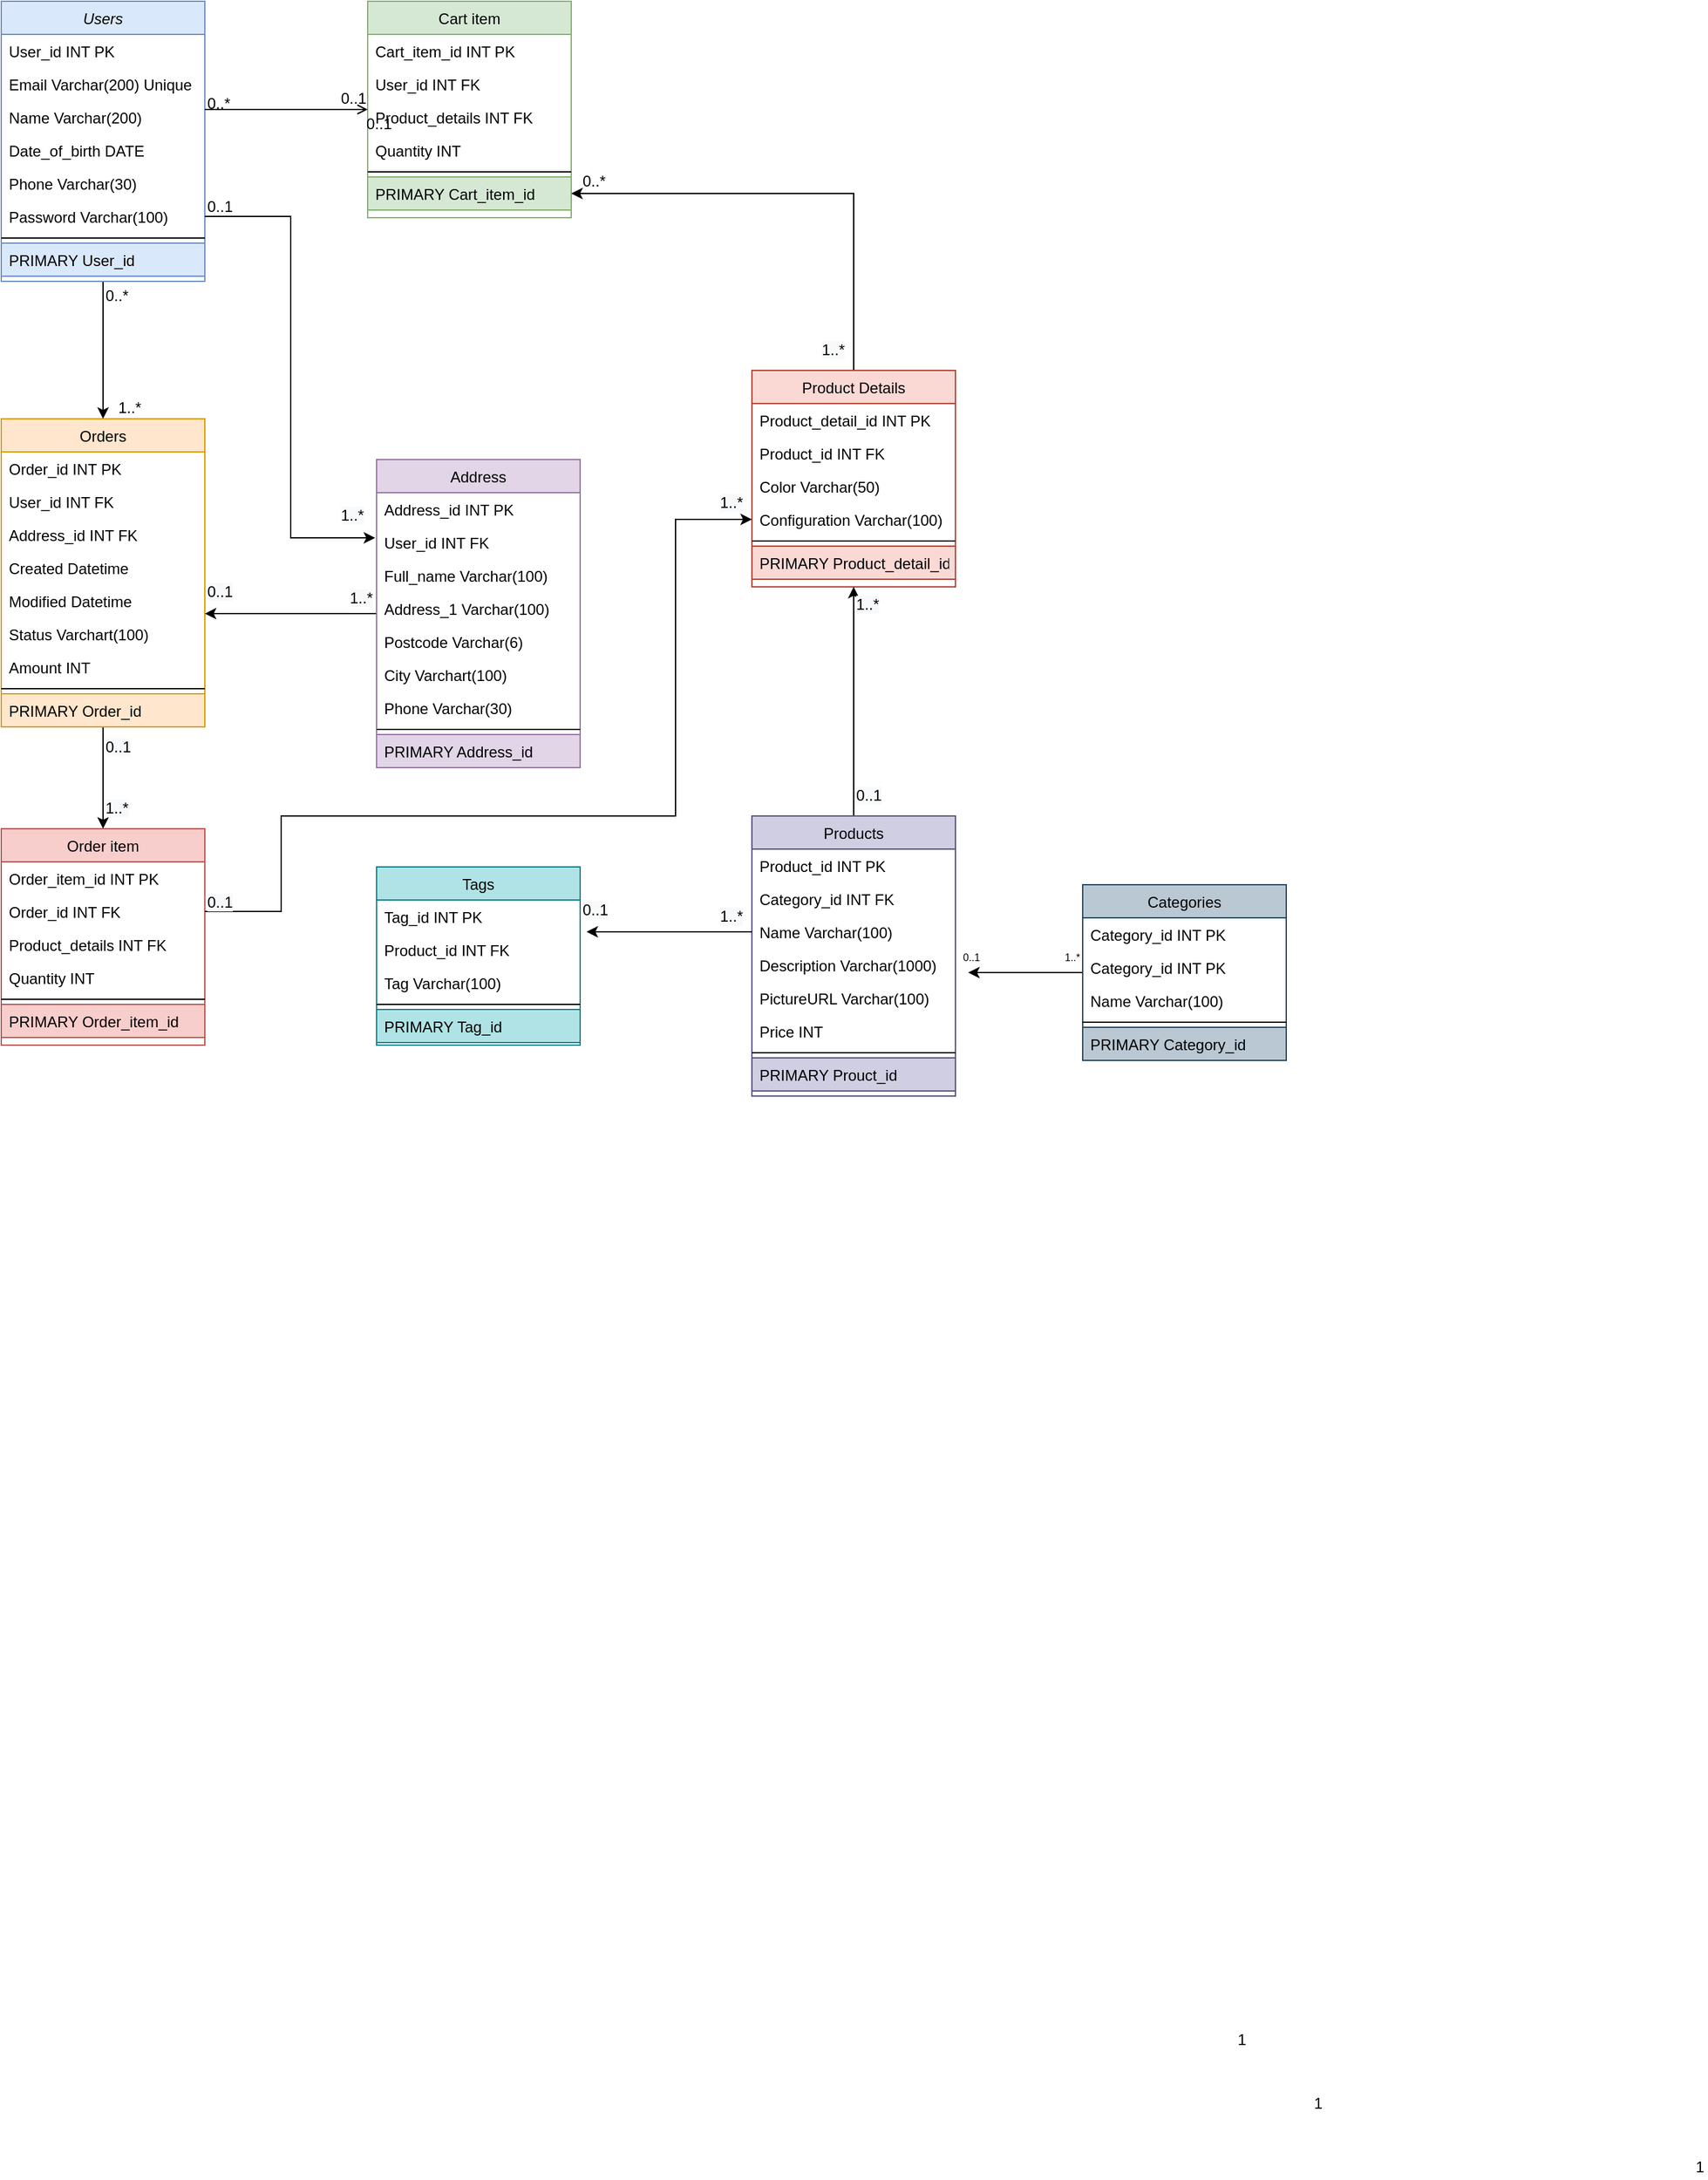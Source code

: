 <mxfile version="13.7.3" type="device"><diagram id="C5RBs43oDa-KdzZeNtuy" name="Page-1"><mxGraphModel dx="2365" dy="1615" grid="1" gridSize="10" guides="1" tooltips="1" connect="1" arrows="1" fold="1" page="1" pageScale="1" pageWidth="827" pageHeight="1169" math="0" shadow="0"><root><mxCell id="WIyWlLk6GJQsqaUBKTNV-0"/><mxCell id="WIyWlLk6GJQsqaUBKTNV-1" parent="WIyWlLk6GJQsqaUBKTNV-0"/><mxCell id="R-nl8DIJpaGzpcok4kPO-84" style="edgeStyle=orthogonalEdgeStyle;rounded=0;orthogonalLoop=1;jettySize=auto;html=1;exitX=0.5;exitY=1;exitDx=0;exitDy=0;entryX=0.5;entryY=0;entryDx=0;entryDy=0;" edge="1" parent="WIyWlLk6GJQsqaUBKTNV-1" source="zkfFHV4jXpPFQw0GAbJ--0" target="R-nl8DIJpaGzpcok4kPO-11"><mxGeometry relative="1" as="geometry"/></mxCell><mxCell id="zkfFHV4jXpPFQw0GAbJ--0" value="Users" style="swimlane;fontStyle=2;align=center;verticalAlign=top;childLayout=stackLayout;horizontal=1;startSize=26;horizontalStack=0;resizeParent=1;resizeLast=0;collapsible=1;marginBottom=0;rounded=0;shadow=0;strokeWidth=1;fillColor=#dae8fc;strokeColor=#6c8ebf;" parent="WIyWlLk6GJQsqaUBKTNV-1" vertex="1"><mxGeometry x="220" y="120" width="160" height="220" as="geometry"><mxRectangle x="230" y="140" width="160" height="26" as="alternateBounds"/></mxGeometry></mxCell><mxCell id="zkfFHV4jXpPFQw0GAbJ--1" value="User_id INT PK" style="text;align=left;verticalAlign=top;spacingLeft=4;spacingRight=4;overflow=hidden;rotatable=0;points=[[0,0.5],[1,0.5]];portConstraint=eastwest;" parent="zkfFHV4jXpPFQw0GAbJ--0" vertex="1"><mxGeometry y="26" width="160" height="26" as="geometry"/></mxCell><mxCell id="zkfFHV4jXpPFQw0GAbJ--2" value="Email Varchar(200) Unique" style="text;align=left;verticalAlign=top;spacingLeft=4;spacingRight=4;overflow=hidden;rotatable=0;points=[[0,0.5],[1,0.5]];portConstraint=eastwest;rounded=0;shadow=0;html=0;" parent="zkfFHV4jXpPFQw0GAbJ--0" vertex="1"><mxGeometry y="52" width="160" height="26" as="geometry"/></mxCell><mxCell id="zkfFHV4jXpPFQw0GAbJ--3" value="Name Varchar(200)" style="text;align=left;verticalAlign=top;spacingLeft=4;spacingRight=4;overflow=hidden;rotatable=0;points=[[0,0.5],[1,0.5]];portConstraint=eastwest;rounded=0;shadow=0;html=0;" parent="zkfFHV4jXpPFQw0GAbJ--0" vertex="1"><mxGeometry y="78" width="160" height="26" as="geometry"/></mxCell><mxCell id="R-nl8DIJpaGzpcok4kPO-2" value="Date_of_birth DATE&#10;" style="text;align=left;verticalAlign=top;spacingLeft=4;spacingRight=4;overflow=hidden;rotatable=0;points=[[0,0.5],[1,0.5]];portConstraint=eastwest;rounded=0;shadow=0;html=0;" vertex="1" parent="zkfFHV4jXpPFQw0GAbJ--0"><mxGeometry y="104" width="160" height="26" as="geometry"/></mxCell><mxCell id="R-nl8DIJpaGzpcok4kPO-3" value="Phone Varchar(30)" style="text;align=left;verticalAlign=top;spacingLeft=4;spacingRight=4;overflow=hidden;rotatable=0;points=[[0,0.5],[1,0.5]];portConstraint=eastwest;rounded=0;shadow=0;html=0;" vertex="1" parent="zkfFHV4jXpPFQw0GAbJ--0"><mxGeometry y="130" width="160" height="26" as="geometry"/></mxCell><mxCell id="R-nl8DIJpaGzpcok4kPO-4" value="Password Varchar(100)" style="text;align=left;verticalAlign=top;spacingLeft=4;spacingRight=4;overflow=hidden;rotatable=0;points=[[0,0.5],[1,0.5]];portConstraint=eastwest;rounded=0;shadow=0;html=0;" vertex="1" parent="zkfFHV4jXpPFQw0GAbJ--0"><mxGeometry y="156" width="160" height="26" as="geometry"/></mxCell><mxCell id="R-nl8DIJpaGzpcok4kPO-6" value="&lt;span style=&quot;color: rgba(0 , 0 , 0 , 0) ; font-family: monospace ; font-size: 0px ; background-color: rgb(248 , 249 , 250)&quot;&gt;%3CmxGraphModel%3E%3Croot%3E%3CmxCell%20id%3D%220%22%2F%3E%3CmxCell%20id%3D%221%22%20parent%3D%220%22%2F%3E%3CmxCell%20id%3D%222%22%20value%3D%22Password%20Varchar(100)%22%20style%3D%22text%3Balign%3Dleft%3BverticalAlign%3Dtop%3BspacingLeft%3D4%3BspacingRight%3D4%3Boverflow%3Dhidden%3Brotatable%3D0%3Bpoints%3D%5B%5B0%2C0.5%5D%2C%5B1%2C0.5%5D%5D%3BportConstraint%3Deastwest%3Brounded%3D0%3Bshadow%3D0%3Bhtml%3D0%3B%22%20vertex%3D%221%22%20parent%3D%221%22%3E%3CmxGeometry%20x%3D%22220%22%20y%3D%22276%22%20width%3D%22160%22%20height%3D%2226%22%20as%3D%22geometry%22%2F%3E%3C%2FmxCell%3E%3C%2Froot%3E%3C%2FmxGraphModel%3E&lt;/span&gt;" style="line;html=1;strokeWidth=1;align=left;verticalAlign=middle;spacingTop=-1;spacingLeft=3;spacingRight=3;rotatable=0;labelPosition=right;points=[];portConstraint=eastwest;" vertex="1" parent="zkfFHV4jXpPFQw0GAbJ--0"><mxGeometry y="182" width="160" height="8" as="geometry"/></mxCell><mxCell id="R-nl8DIJpaGzpcok4kPO-7" value="PRIMARY User_id" style="text;align=left;verticalAlign=top;spacingLeft=4;spacingRight=4;overflow=hidden;rotatable=0;points=[[0,0.5],[1,0.5]];portConstraint=eastwest;rounded=0;shadow=0;html=0;fillColor=#dae8fc;strokeColor=#6c8ebf;" vertex="1" parent="zkfFHV4jXpPFQw0GAbJ--0"><mxGeometry y="190" width="160" height="26" as="geometry"/></mxCell><mxCell id="zkfFHV4jXpPFQw0GAbJ--17" value="Cart item" style="swimlane;fontStyle=0;align=center;verticalAlign=top;childLayout=stackLayout;horizontal=1;startSize=26;horizontalStack=0;resizeParent=1;resizeLast=0;collapsible=1;marginBottom=0;rounded=0;shadow=0;strokeWidth=1;fillColor=#d5e8d4;strokeColor=#82b366;" parent="WIyWlLk6GJQsqaUBKTNV-1" vertex="1"><mxGeometry x="508" y="120" width="160" height="170" as="geometry"><mxRectangle x="550" y="140" width="160" height="26" as="alternateBounds"/></mxGeometry></mxCell><mxCell id="zkfFHV4jXpPFQw0GAbJ--18" value="Cart_item_id INT PK" style="text;align=left;verticalAlign=top;spacingLeft=4;spacingRight=4;overflow=hidden;rotatable=0;points=[[0,0.5],[1,0.5]];portConstraint=eastwest;" parent="zkfFHV4jXpPFQw0GAbJ--17" vertex="1"><mxGeometry y="26" width="160" height="26" as="geometry"/></mxCell><mxCell id="zkfFHV4jXpPFQw0GAbJ--19" value="User_id INT FK" style="text;align=left;verticalAlign=top;spacingLeft=4;spacingRight=4;overflow=hidden;rotatable=0;points=[[0,0.5],[1,0.5]];portConstraint=eastwest;rounded=0;shadow=0;html=0;" parent="zkfFHV4jXpPFQw0GAbJ--17" vertex="1"><mxGeometry y="52" width="160" height="26" as="geometry"/></mxCell><mxCell id="zkfFHV4jXpPFQw0GAbJ--20" value="Product_details INT FK" style="text;align=left;verticalAlign=top;spacingLeft=4;spacingRight=4;overflow=hidden;rotatable=0;points=[[0,0.5],[1,0.5]];portConstraint=eastwest;rounded=0;shadow=0;html=0;" parent="zkfFHV4jXpPFQw0GAbJ--17" vertex="1"><mxGeometry y="78" width="160" height="26" as="geometry"/></mxCell><mxCell id="zkfFHV4jXpPFQw0GAbJ--21" value="Quantity INT" style="text;align=left;verticalAlign=top;spacingLeft=4;spacingRight=4;overflow=hidden;rotatable=0;points=[[0,0.5],[1,0.5]];portConstraint=eastwest;rounded=0;shadow=0;html=0;" parent="zkfFHV4jXpPFQw0GAbJ--17" vertex="1"><mxGeometry y="104" width="160" height="26" as="geometry"/></mxCell><mxCell id="zkfFHV4jXpPFQw0GAbJ--23" value="&lt;span style=&quot;color: rgba(0 , 0 , 0 , 0) ; font-family: monospace ; font-size: 0px ; background-color: rgb(248 , 249 , 250)&quot;&gt;%3CmxGraphModel%3E%3Croot%3E%3CmxCell%20id%3D%220%22%2F%3E%3CmxCell%20id%3D%221%22%20parent%3D%220%22%2F%3E%3CmxCell%20id%3D%222%22%20value%3D%22Password%20Varchar(100)%22%20style%3D%22text%3Balign%3Dleft%3BverticalAlign%3Dtop%3BspacingLeft%3D4%3BspacingRight%3D4%3Boverflow%3Dhidden%3Brotatable%3D0%3Bpoints%3D%5B%5B0%2C0.5%5D%2C%5B1%2C0.5%5D%5D%3BportConstraint%3Deastwest%3Brounded%3D0%3Bshadow%3D0%3Bhtml%3D0%3B%22%20vertex%3D%221%22%20parent%3D%221%22%3E%3CmxGeometry%20x%3D%22220%22%20y%3D%22276%22%20width%3D%22160%22%20height%3D%2226%22%20as%3D%22geometry%22%2F%3E%3C%2FmxCell%3E%3C%2Froot%3E%3C%2FmxGraphModel%3E&lt;/span&gt;" style="line;html=1;strokeWidth=1;align=left;verticalAlign=middle;spacingTop=-1;spacingLeft=3;spacingRight=3;rotatable=0;labelPosition=right;points=[];portConstraint=eastwest;" parent="zkfFHV4jXpPFQw0GAbJ--17" vertex="1"><mxGeometry y="130" width="160" height="8" as="geometry"/></mxCell><mxCell id="zkfFHV4jXpPFQw0GAbJ--24" value="PRIMARY Cart_item_id" style="text;align=left;verticalAlign=top;spacingLeft=4;spacingRight=4;overflow=hidden;rotatable=0;points=[[0,0.5],[1,0.5]];portConstraint=eastwest;fillColor=#d5e8d4;strokeColor=#82b366;" parent="zkfFHV4jXpPFQw0GAbJ--17" vertex="1"><mxGeometry y="138" width="160" height="26" as="geometry"/></mxCell><mxCell id="zkfFHV4jXpPFQw0GAbJ--26" value="" style="endArrow=open;shadow=0;strokeWidth=1;rounded=0;endFill=1;edgeStyle=elbowEdgeStyle;elbow=vertical;" parent="WIyWlLk6GJQsqaUBKTNV-1" source="zkfFHV4jXpPFQw0GAbJ--0" target="zkfFHV4jXpPFQw0GAbJ--17" edge="1"><mxGeometry x="0.5" y="41" relative="1" as="geometry"><mxPoint x="380" y="192" as="sourcePoint"/><mxPoint x="540" y="192" as="targetPoint"/><mxPoint x="-40" y="32" as="offset"/></mxGeometry></mxCell><mxCell id="zkfFHV4jXpPFQw0GAbJ--27" value="0..*" style="resizable=0;align=left;verticalAlign=bottom;labelBackgroundColor=none;fontSize=12;" parent="zkfFHV4jXpPFQw0GAbJ--26" connectable="0" vertex="1"><mxGeometry x="-1" relative="1" as="geometry"><mxPoint y="4" as="offset"/></mxGeometry></mxCell><mxCell id="R-nl8DIJpaGzpcok4kPO-18" value="" style="resizable=0;align=right;verticalAlign=bottom;labelBackgroundColor=none;fontSize=12;" connectable="0" vertex="1" parent="WIyWlLk6GJQsqaUBKTNV-1"><mxGeometry x="940" y="580" as="geometry"/></mxCell><mxCell id="R-nl8DIJpaGzpcok4kPO-23" value="" style="resizable=0;align=right;verticalAlign=bottom;labelBackgroundColor=none;fontSize=12;" connectable="0" vertex="1" parent="WIyWlLk6GJQsqaUBKTNV-1"><mxGeometry x="508" y="570" as="geometry"/></mxCell><mxCell id="R-nl8DIJpaGzpcok4kPO-44" value="" style="resizable=0;align=right;verticalAlign=bottom;labelBackgroundColor=none;fontSize=12;" connectable="0" vertex="1" parent="WIyWlLk6GJQsqaUBKTNV-1"><mxGeometry x="820" y="500" as="geometry"><mxPoint x="4" y="-2" as="offset"/></mxGeometry></mxCell><mxCell id="R-nl8DIJpaGzpcok4kPO-55" value="1" style="resizable=0;align=right;verticalAlign=bottom;labelBackgroundColor=none;fontSize=12;" connectable="0" vertex="1" parent="WIyWlLk6GJQsqaUBKTNV-1"><mxGeometry x="1200" y="1730" as="geometry"/></mxCell><mxCell id="R-nl8DIJpaGzpcok4kPO-86" style="edgeStyle=orthogonalEdgeStyle;rounded=0;orthogonalLoop=1;jettySize=auto;html=1;exitX=0.5;exitY=1;exitDx=0;exitDy=0;entryX=0.5;entryY=0;entryDx=0;entryDy=0;" edge="1" parent="WIyWlLk6GJQsqaUBKTNV-1" source="R-nl8DIJpaGzpcok4kPO-11" target="R-nl8DIJpaGzpcok4kPO-45"><mxGeometry relative="1" as="geometry"/></mxCell><mxCell id="R-nl8DIJpaGzpcok4kPO-11" value="Orders" style="swimlane;fontStyle=0;align=center;verticalAlign=top;childLayout=stackLayout;horizontal=1;startSize=26;horizontalStack=0;resizeParent=1;resizeLast=0;collapsible=1;marginBottom=0;rounded=0;shadow=0;strokeWidth=1;fillColor=#ffe6cc;strokeColor=#d79b00;" vertex="1" parent="WIyWlLk6GJQsqaUBKTNV-1"><mxGeometry x="220" y="448" width="160" height="242" as="geometry"><mxRectangle x="550" y="140" width="160" height="26" as="alternateBounds"/></mxGeometry></mxCell><mxCell id="R-nl8DIJpaGzpcok4kPO-12" value="Order_id INT PK" style="text;align=left;verticalAlign=top;spacingLeft=4;spacingRight=4;overflow=hidden;rotatable=0;points=[[0,0.5],[1,0.5]];portConstraint=eastwest;" vertex="1" parent="R-nl8DIJpaGzpcok4kPO-11"><mxGeometry y="26" width="160" height="26" as="geometry"/></mxCell><mxCell id="R-nl8DIJpaGzpcok4kPO-13" value="User_id INT FK" style="text;align=left;verticalAlign=top;spacingLeft=4;spacingRight=4;overflow=hidden;rotatable=0;points=[[0,0.5],[1,0.5]];portConstraint=eastwest;rounded=0;shadow=0;html=0;" vertex="1" parent="R-nl8DIJpaGzpcok4kPO-11"><mxGeometry y="52" width="160" height="26" as="geometry"/></mxCell><mxCell id="R-nl8DIJpaGzpcok4kPO-14" value="Address_id INT FK" style="text;align=left;verticalAlign=top;spacingLeft=4;spacingRight=4;overflow=hidden;rotatable=0;points=[[0,0.5],[1,0.5]];portConstraint=eastwest;rounded=0;shadow=0;html=0;" vertex="1" parent="R-nl8DIJpaGzpcok4kPO-11"><mxGeometry y="78" width="160" height="26" as="geometry"/></mxCell><mxCell id="R-nl8DIJpaGzpcok4kPO-19" value="Created Datetime" style="text;align=left;verticalAlign=top;spacingLeft=4;spacingRight=4;overflow=hidden;rotatable=0;points=[[0,0.5],[1,0.5]];portConstraint=eastwest;rounded=0;shadow=0;html=0;" vertex="1" parent="R-nl8DIJpaGzpcok4kPO-11"><mxGeometry y="104" width="160" height="26" as="geometry"/></mxCell><mxCell id="R-nl8DIJpaGzpcok4kPO-20" value="Modified Datetime" style="text;align=left;verticalAlign=top;spacingLeft=4;spacingRight=4;overflow=hidden;rotatable=0;points=[[0,0.5],[1,0.5]];portConstraint=eastwest;rounded=0;shadow=0;html=0;" vertex="1" parent="R-nl8DIJpaGzpcok4kPO-11"><mxGeometry y="130" width="160" height="26" as="geometry"/></mxCell><mxCell id="R-nl8DIJpaGzpcok4kPO-21" value="Status Varchart(100)" style="text;align=left;verticalAlign=top;spacingLeft=4;spacingRight=4;overflow=hidden;rotatable=0;points=[[0,0.5],[1,0.5]];portConstraint=eastwest;rounded=0;shadow=0;html=0;" vertex="1" parent="R-nl8DIJpaGzpcok4kPO-11"><mxGeometry y="156" width="160" height="26" as="geometry"/></mxCell><mxCell id="R-nl8DIJpaGzpcok4kPO-22" value="Amount INT" style="text;align=left;verticalAlign=top;spacingLeft=4;spacingRight=4;overflow=hidden;rotatable=0;points=[[0,0.5],[1,0.5]];portConstraint=eastwest;rounded=0;shadow=0;html=0;" vertex="1" parent="R-nl8DIJpaGzpcok4kPO-11"><mxGeometry y="182" width="160" height="26" as="geometry"/></mxCell><mxCell id="R-nl8DIJpaGzpcok4kPO-16" value="&lt;span style=&quot;color: rgba(0 , 0 , 0 , 0) ; font-family: monospace ; font-size: 0px ; background-color: rgb(248 , 249 , 250)&quot;&gt;%3CmxGraphModel%3E%3Croot%3E%3CmxCell%20id%3D%220%22%2F%3E%3CmxCell%20id%3D%221%22%20parent%3D%220%22%2F%3E%3CmxCell%20id%3D%222%22%20value%3D%22Password%20Varchar(100)%22%20style%3D%22text%3Balign%3Dleft%3BverticalAlign%3Dtop%3BspacingLeft%3D4%3BspacingRight%3D4%3Boverflow%3Dhidden%3Brotatable%3D0%3Bpoints%3D%5B%5B0%2C0.5%5D%2C%5B1%2C0.5%5D%5D%3BportConstraint%3Deastwest%3Brounded%3D0%3Bshadow%3D0%3Bhtml%3D0%3B%22%20vertex%3D%221%22%20parent%3D%221%22%3E%3CmxGeometry%20x%3D%22220%22%20y%3D%22276%22%20width%3D%22160%22%20height%3D%2226%22%20as%3D%22geometry%22%2F%3E%3C%2FmxCell%3E%3C%2Froot%3E%3C%2FmxGraphModel%3E&lt;/span&gt;" style="line;html=1;strokeWidth=1;align=left;verticalAlign=middle;spacingTop=-1;spacingLeft=3;spacingRight=3;rotatable=0;labelPosition=right;points=[];portConstraint=eastwest;" vertex="1" parent="R-nl8DIJpaGzpcok4kPO-11"><mxGeometry y="208" width="160" height="8" as="geometry"/></mxCell><mxCell id="R-nl8DIJpaGzpcok4kPO-17" value="PRIMARY Order_id" style="text;align=left;verticalAlign=top;spacingLeft=4;spacingRight=4;overflow=hidden;rotatable=0;points=[[0,0.5],[1,0.5]];portConstraint=eastwest;fillColor=#ffe6cc;strokeColor=#d79b00;" vertex="1" parent="R-nl8DIJpaGzpcok4kPO-11"><mxGeometry y="216" width="160" height="26" as="geometry"/></mxCell><mxCell id="R-nl8DIJpaGzpcok4kPO-88" style="edgeStyle=orthogonalEdgeStyle;rounded=0;orthogonalLoop=1;jettySize=auto;html=1;entryX=1;entryY=0.885;entryDx=0;entryDy=0;entryPerimeter=0;" edge="1" parent="WIyWlLk6GJQsqaUBKTNV-1" source="R-nl8DIJpaGzpcok4kPO-24" target="R-nl8DIJpaGzpcok4kPO-20"><mxGeometry relative="1" as="geometry"/></mxCell><mxCell id="R-nl8DIJpaGzpcok4kPO-24" value="Address" style="swimlane;fontStyle=0;align=center;verticalAlign=top;childLayout=stackLayout;horizontal=1;startSize=26;horizontalStack=0;resizeParent=1;resizeLast=0;collapsible=1;marginBottom=0;rounded=0;shadow=0;strokeWidth=1;fillColor=#e1d5e7;strokeColor=#9673a6;" vertex="1" parent="WIyWlLk6GJQsqaUBKTNV-1"><mxGeometry x="515" y="480" width="160" height="242" as="geometry"><mxRectangle x="550" y="140" width="160" height="26" as="alternateBounds"/></mxGeometry></mxCell><mxCell id="R-nl8DIJpaGzpcok4kPO-25" value="Address_id INT PK" style="text;align=left;verticalAlign=top;spacingLeft=4;spacingRight=4;overflow=hidden;rotatable=0;points=[[0,0.5],[1,0.5]];portConstraint=eastwest;" vertex="1" parent="R-nl8DIJpaGzpcok4kPO-24"><mxGeometry y="26" width="160" height="26" as="geometry"/></mxCell><mxCell id="R-nl8DIJpaGzpcok4kPO-26" value="User_id INT FK" style="text;align=left;verticalAlign=top;spacingLeft=4;spacingRight=4;overflow=hidden;rotatable=0;points=[[0,0.5],[1,0.5]];portConstraint=eastwest;rounded=0;shadow=0;html=0;" vertex="1" parent="R-nl8DIJpaGzpcok4kPO-24"><mxGeometry y="52" width="160" height="26" as="geometry"/></mxCell><mxCell id="R-nl8DIJpaGzpcok4kPO-27" value="Full_name Varchar(100)" style="text;align=left;verticalAlign=top;spacingLeft=4;spacingRight=4;overflow=hidden;rotatable=0;points=[[0,0.5],[1,0.5]];portConstraint=eastwest;rounded=0;shadow=0;html=0;" vertex="1" parent="R-nl8DIJpaGzpcok4kPO-24"><mxGeometry y="78" width="160" height="26" as="geometry"/></mxCell><mxCell id="R-nl8DIJpaGzpcok4kPO-28" value="Address_1 Varchar(100)" style="text;align=left;verticalAlign=top;spacingLeft=4;spacingRight=4;overflow=hidden;rotatable=0;points=[[0,0.5],[1,0.5]];portConstraint=eastwest;rounded=0;shadow=0;html=0;" vertex="1" parent="R-nl8DIJpaGzpcok4kPO-24"><mxGeometry y="104" width="160" height="26" as="geometry"/></mxCell><mxCell id="R-nl8DIJpaGzpcok4kPO-29" value="Postcode Varchar(6)" style="text;align=left;verticalAlign=top;spacingLeft=4;spacingRight=4;overflow=hidden;rotatable=0;points=[[0,0.5],[1,0.5]];portConstraint=eastwest;rounded=0;shadow=0;html=0;" vertex="1" parent="R-nl8DIJpaGzpcok4kPO-24"><mxGeometry y="130" width="160" height="26" as="geometry"/></mxCell><mxCell id="R-nl8DIJpaGzpcok4kPO-30" value="City Varchart(100)" style="text;align=left;verticalAlign=top;spacingLeft=4;spacingRight=4;overflow=hidden;rotatable=0;points=[[0,0.5],[1,0.5]];portConstraint=eastwest;rounded=0;shadow=0;html=0;" vertex="1" parent="R-nl8DIJpaGzpcok4kPO-24"><mxGeometry y="156" width="160" height="26" as="geometry"/></mxCell><mxCell id="R-nl8DIJpaGzpcok4kPO-31" value="Phone Varchar(30)" style="text;align=left;verticalAlign=top;spacingLeft=4;spacingRight=4;overflow=hidden;rotatable=0;points=[[0,0.5],[1,0.5]];portConstraint=eastwest;rounded=0;shadow=0;html=0;" vertex="1" parent="R-nl8DIJpaGzpcok4kPO-24"><mxGeometry y="182" width="160" height="26" as="geometry"/></mxCell><mxCell id="R-nl8DIJpaGzpcok4kPO-32" value="&lt;span style=&quot;color: rgba(0 , 0 , 0 , 0) ; font-family: monospace ; font-size: 0px ; background-color: rgb(248 , 249 , 250)&quot;&gt;%3CmxGraphModel%3E%3Croot%3E%3CmxCell%20id%3D%220%22%2F%3E%3CmxCell%20id%3D%221%22%20parent%3D%220%22%2F%3E%3CmxCell%20id%3D%222%22%20value%3D%22Password%20Varchar(100)%22%20style%3D%22text%3Balign%3Dleft%3BverticalAlign%3Dtop%3BspacingLeft%3D4%3BspacingRight%3D4%3Boverflow%3Dhidden%3Brotatable%3D0%3Bpoints%3D%5B%5B0%2C0.5%5D%2C%5B1%2C0.5%5D%5D%3BportConstraint%3Deastwest%3Brounded%3D0%3Bshadow%3D0%3Bhtml%3D0%3B%22%20vertex%3D%221%22%20parent%3D%221%22%3E%3CmxGeometry%20x%3D%22220%22%20y%3D%22276%22%20width%3D%22160%22%20height%3D%2226%22%20as%3D%22geometry%22%2F%3E%3C%2FmxCell%3E%3C%2Froot%3E%3C%2FmxGraphModel%3E&lt;/span&gt;" style="line;html=1;strokeWidth=1;align=left;verticalAlign=middle;spacingTop=-1;spacingLeft=3;spacingRight=3;rotatable=0;labelPosition=right;points=[];portConstraint=eastwest;" vertex="1" parent="R-nl8DIJpaGzpcok4kPO-24"><mxGeometry y="208" width="160" height="8" as="geometry"/></mxCell><mxCell id="R-nl8DIJpaGzpcok4kPO-33" value="PRIMARY Address_id" style="text;align=left;verticalAlign=top;spacingLeft=4;spacingRight=4;overflow=hidden;rotatable=0;points=[[0,0.5],[1,0.5]];portConstraint=eastwest;fillColor=#e1d5e7;strokeColor=#9673a6;" vertex="1" parent="R-nl8DIJpaGzpcok4kPO-24"><mxGeometry y="216" width="160" height="26" as="geometry"/></mxCell><mxCell id="R-nl8DIJpaGzpcok4kPO-56" value="1" style="resizable=0;align=right;verticalAlign=bottom;labelBackgroundColor=none;fontSize=12;" connectable="0" vertex="1" parent="WIyWlLk6GJQsqaUBKTNV-1"><mxGeometry x="1260" y="1780" as="geometry"/></mxCell><mxCell id="R-nl8DIJpaGzpcok4kPO-74" value="1" style="resizable=0;align=right;verticalAlign=bottom;labelBackgroundColor=none;fontSize=12;" connectable="0" vertex="1" parent="WIyWlLk6GJQsqaUBKTNV-1"><mxGeometry x="1560" y="1830" as="geometry"/></mxCell><mxCell id="R-nl8DIJpaGzpcok4kPO-45" value="Order item" style="swimlane;fontStyle=0;align=center;verticalAlign=top;childLayout=stackLayout;horizontal=1;startSize=26;horizontalStack=0;resizeParent=1;resizeLast=0;collapsible=1;marginBottom=0;rounded=0;shadow=0;strokeWidth=1;fillColor=#f8cecc;strokeColor=#b85450;" vertex="1" parent="WIyWlLk6GJQsqaUBKTNV-1"><mxGeometry x="220" y="770" width="160" height="170" as="geometry"><mxRectangle x="550" y="140" width="160" height="26" as="alternateBounds"/></mxGeometry></mxCell><mxCell id="R-nl8DIJpaGzpcok4kPO-46" value="Order_item_id INT PK" style="text;align=left;verticalAlign=top;spacingLeft=4;spacingRight=4;overflow=hidden;rotatable=0;points=[[0,0.5],[1,0.5]];portConstraint=eastwest;" vertex="1" parent="R-nl8DIJpaGzpcok4kPO-45"><mxGeometry y="26" width="160" height="26" as="geometry"/></mxCell><mxCell id="R-nl8DIJpaGzpcok4kPO-47" value="Order_id INT FK" style="text;align=left;verticalAlign=top;spacingLeft=4;spacingRight=4;overflow=hidden;rotatable=0;points=[[0,0.5],[1,0.5]];portConstraint=eastwest;rounded=0;shadow=0;html=0;" vertex="1" parent="R-nl8DIJpaGzpcok4kPO-45"><mxGeometry y="52" width="160" height="26" as="geometry"/></mxCell><mxCell id="R-nl8DIJpaGzpcok4kPO-48" value="Product_details INT FK" style="text;align=left;verticalAlign=top;spacingLeft=4;spacingRight=4;overflow=hidden;rotatable=0;points=[[0,0.5],[1,0.5]];portConstraint=eastwest;rounded=0;shadow=0;html=0;" vertex="1" parent="R-nl8DIJpaGzpcok4kPO-45"><mxGeometry y="78" width="160" height="26" as="geometry"/></mxCell><mxCell id="R-nl8DIJpaGzpcok4kPO-49" value="Quantity INT" style="text;align=left;verticalAlign=top;spacingLeft=4;spacingRight=4;overflow=hidden;rotatable=0;points=[[0,0.5],[1,0.5]];portConstraint=eastwest;rounded=0;shadow=0;html=0;" vertex="1" parent="R-nl8DIJpaGzpcok4kPO-45"><mxGeometry y="104" width="160" height="26" as="geometry"/></mxCell><mxCell id="R-nl8DIJpaGzpcok4kPO-53" value="&lt;span style=&quot;color: rgba(0 , 0 , 0 , 0) ; font-family: monospace ; font-size: 0px ; background-color: rgb(248 , 249 , 250)&quot;&gt;%3CmxGraphModel%3E%3Croot%3E%3CmxCell%20id%3D%220%22%2F%3E%3CmxCell%20id%3D%221%22%20parent%3D%220%22%2F%3E%3CmxCell%20id%3D%222%22%20value%3D%22Password%20Varchar(100)%22%20style%3D%22text%3Balign%3Dleft%3BverticalAlign%3Dtop%3BspacingLeft%3D4%3BspacingRight%3D4%3Boverflow%3Dhidden%3Brotatable%3D0%3Bpoints%3D%5B%5B0%2C0.5%5D%2C%5B1%2C0.5%5D%5D%3BportConstraint%3Deastwest%3Brounded%3D0%3Bshadow%3D0%3Bhtml%3D0%3B%22%20vertex%3D%221%22%20parent%3D%221%22%3E%3CmxGeometry%20x%3D%22220%22%20y%3D%22276%22%20width%3D%22160%22%20height%3D%2226%22%20as%3D%22geometry%22%2F%3E%3C%2FmxCell%3E%3C%2Froot%3E%3C%2FmxGraphModel%3E&lt;/span&gt;" style="line;html=1;strokeWidth=1;align=left;verticalAlign=middle;spacingTop=-1;spacingLeft=3;spacingRight=3;rotatable=0;labelPosition=right;points=[];portConstraint=eastwest;" vertex="1" parent="R-nl8DIJpaGzpcok4kPO-45"><mxGeometry y="130" width="160" height="8" as="geometry"/></mxCell><mxCell id="R-nl8DIJpaGzpcok4kPO-54" value="PRIMARY Order_item_id" style="text;align=left;verticalAlign=top;spacingLeft=4;spacingRight=4;overflow=hidden;rotatable=0;points=[[0,0.5],[1,0.5]];portConstraint=eastwest;fillColor=#f8cecc;strokeColor=#b85450;" vertex="1" parent="R-nl8DIJpaGzpcok4kPO-45"><mxGeometry y="138" width="160" height="26" as="geometry"/></mxCell><mxCell id="R-nl8DIJpaGzpcok4kPO-121" style="edgeStyle=orthogonalEdgeStyle;rounded=0;orthogonalLoop=1;jettySize=auto;html=1;entryX=1;entryY=0.5;entryDx=0;entryDy=0;fontSize=8;" edge="1" parent="WIyWlLk6GJQsqaUBKTNV-1" source="R-nl8DIJpaGzpcok4kPO-34" target="zkfFHV4jXpPFQw0GAbJ--24"><mxGeometry relative="1" as="geometry"/></mxCell><mxCell id="R-nl8DIJpaGzpcok4kPO-34" value="Product Details" style="swimlane;fontStyle=0;align=center;verticalAlign=top;childLayout=stackLayout;horizontal=1;startSize=26;horizontalStack=0;resizeParent=1;resizeLast=0;collapsible=1;marginBottom=0;rounded=0;shadow=0;strokeWidth=1;fillColor=#fad9d5;strokeColor=#ae4132;" vertex="1" parent="WIyWlLk6GJQsqaUBKTNV-1"><mxGeometry x="810" y="410" width="160" height="170" as="geometry"><mxRectangle x="550" y="140" width="160" height="26" as="alternateBounds"/></mxGeometry></mxCell><mxCell id="R-nl8DIJpaGzpcok4kPO-35" value="Product_detail_id INT PK" style="text;align=left;verticalAlign=top;spacingLeft=4;spacingRight=4;overflow=hidden;rotatable=0;points=[[0,0.5],[1,0.5]];portConstraint=eastwest;" vertex="1" parent="R-nl8DIJpaGzpcok4kPO-34"><mxGeometry y="26" width="160" height="26" as="geometry"/></mxCell><mxCell id="R-nl8DIJpaGzpcok4kPO-36" value="Product_id INT FK" style="text;align=left;verticalAlign=top;spacingLeft=4;spacingRight=4;overflow=hidden;rotatable=0;points=[[0,0.5],[1,0.5]];portConstraint=eastwest;rounded=0;shadow=0;html=0;" vertex="1" parent="R-nl8DIJpaGzpcok4kPO-34"><mxGeometry y="52" width="160" height="26" as="geometry"/></mxCell><mxCell id="R-nl8DIJpaGzpcok4kPO-37" value="Color Varchar(50)" style="text;align=left;verticalAlign=top;spacingLeft=4;spacingRight=4;overflow=hidden;rotatable=0;points=[[0,0.5],[1,0.5]];portConstraint=eastwest;rounded=0;shadow=0;html=0;" vertex="1" parent="R-nl8DIJpaGzpcok4kPO-34"><mxGeometry y="78" width="160" height="26" as="geometry"/></mxCell><mxCell id="R-nl8DIJpaGzpcok4kPO-38" value="Configuration Varchar(100)" style="text;align=left;verticalAlign=top;spacingLeft=4;spacingRight=4;overflow=hidden;rotatable=0;points=[[0,0.5],[1,0.5]];portConstraint=eastwest;rounded=0;shadow=0;html=0;" vertex="1" parent="R-nl8DIJpaGzpcok4kPO-34"><mxGeometry y="104" width="160" height="26" as="geometry"/></mxCell><mxCell id="R-nl8DIJpaGzpcok4kPO-42" value="&lt;span style=&quot;color: rgba(0 , 0 , 0 , 0) ; font-family: monospace ; font-size: 0px ; background-color: rgb(248 , 249 , 250)&quot;&gt;%3CmxGraphModel%3E%3Croot%3E%3CmxCell%20id%3D%220%22%2F%3E%3CmxCell%20id%3D%221%22%20parent%3D%220%22%2F%3E%3CmxCell%20id%3D%222%22%20value%3D%22Password%20Varchar(100)%22%20style%3D%22text%3Balign%3Dleft%3BverticalAlign%3Dtop%3BspacingLeft%3D4%3BspacingRight%3D4%3Boverflow%3Dhidden%3Brotatable%3D0%3Bpoints%3D%5B%5B0%2C0.5%5D%2C%5B1%2C0.5%5D%5D%3BportConstraint%3Deastwest%3Brounded%3D0%3Bshadow%3D0%3Bhtml%3D0%3B%22%20vertex%3D%221%22%20parent%3D%221%22%3E%3CmxGeometry%20x%3D%22220%22%20y%3D%22276%22%20width%3D%22160%22%20height%3D%2226%22%20as%3D%22geometry%22%2F%3E%3C%2FmxCell%3E%3C%2Froot%3E%3C%2FmxGraphModel%3E&lt;/span&gt;" style="line;html=1;strokeWidth=1;align=left;verticalAlign=middle;spacingTop=-1;spacingLeft=3;spacingRight=3;rotatable=0;labelPosition=right;points=[];portConstraint=eastwest;" vertex="1" parent="R-nl8DIJpaGzpcok4kPO-34"><mxGeometry y="130" width="160" height="8" as="geometry"/></mxCell><mxCell id="R-nl8DIJpaGzpcok4kPO-43" value="PRIMARY Product_detail_id" style="text;align=left;verticalAlign=top;spacingLeft=4;spacingRight=4;overflow=hidden;rotatable=0;points=[[0,0.5],[1,0.5]];portConstraint=eastwest;fillColor=#fad9d5;strokeColor=#ae4132;" vertex="1" parent="R-nl8DIJpaGzpcok4kPO-34"><mxGeometry y="138" width="160" height="26" as="geometry"/></mxCell><mxCell id="R-nl8DIJpaGzpcok4kPO-57" value="Tags" style="swimlane;fontStyle=0;align=center;verticalAlign=top;childLayout=stackLayout;horizontal=1;startSize=26;horizontalStack=0;resizeParent=1;resizeLast=0;collapsible=1;marginBottom=0;rounded=0;shadow=0;strokeWidth=1;fillColor=#b0e3e6;strokeColor=#0e8088;" vertex="1" parent="WIyWlLk6GJQsqaUBKTNV-1"><mxGeometry x="515" y="800" width="160" height="140" as="geometry"><mxRectangle x="550" y="140" width="160" height="26" as="alternateBounds"/></mxGeometry></mxCell><mxCell id="R-nl8DIJpaGzpcok4kPO-58" value="Tag_id INT PK" style="text;align=left;verticalAlign=top;spacingLeft=4;spacingRight=4;overflow=hidden;rotatable=0;points=[[0,0.5],[1,0.5]];portConstraint=eastwest;" vertex="1" parent="R-nl8DIJpaGzpcok4kPO-57"><mxGeometry y="26" width="160" height="26" as="geometry"/></mxCell><mxCell id="R-nl8DIJpaGzpcok4kPO-59" value="Product_id INT FK" style="text;align=left;verticalAlign=top;spacingLeft=4;spacingRight=4;overflow=hidden;rotatable=0;points=[[0,0.5],[1,0.5]];portConstraint=eastwest;rounded=0;shadow=0;html=0;" vertex="1" parent="R-nl8DIJpaGzpcok4kPO-57"><mxGeometry y="52" width="160" height="26" as="geometry"/></mxCell><mxCell id="R-nl8DIJpaGzpcok4kPO-60" value="Tag Varchar(100)" style="text;align=left;verticalAlign=top;spacingLeft=4;spacingRight=4;overflow=hidden;rotatable=0;points=[[0,0.5],[1,0.5]];portConstraint=eastwest;rounded=0;shadow=0;html=0;" vertex="1" parent="R-nl8DIJpaGzpcok4kPO-57"><mxGeometry y="78" width="160" height="26" as="geometry"/></mxCell><mxCell id="R-nl8DIJpaGzpcok4kPO-62" value="&lt;span style=&quot;color: rgba(0 , 0 , 0 , 0) ; font-family: monospace ; font-size: 0px ; background-color: rgb(248 , 249 , 250)&quot;&gt;%3CmxGraphModel%3E%3Croot%3E%3CmxCell%20id%3D%220%22%2F%3E%3CmxCell%20id%3D%221%22%20parent%3D%220%22%2F%3E%3CmxCell%20id%3D%222%22%20value%3D%22Password%20Varchar(100)%22%20style%3D%22text%3Balign%3Dleft%3BverticalAlign%3Dtop%3BspacingLeft%3D4%3BspacingRight%3D4%3Boverflow%3Dhidden%3Brotatable%3D0%3Bpoints%3D%5B%5B0%2C0.5%5D%2C%5B1%2C0.5%5D%5D%3BportConstraint%3Deastwest%3Brounded%3D0%3Bshadow%3D0%3Bhtml%3D0%3B%22%20vertex%3D%221%22%20parent%3D%221%22%3E%3CmxGeometry%20x%3D%22220%22%20y%3D%22276%22%20width%3D%22160%22%20height%3D%2226%22%20as%3D%22geometry%22%2F%3E%3C%2FmxCell%3E%3C%2Froot%3E%3C%2FmxGraphModel%3E&lt;/span&gt;" style="line;html=1;strokeWidth=1;align=left;verticalAlign=middle;spacingTop=-1;spacingLeft=3;spacingRight=3;rotatable=0;labelPosition=right;points=[];portConstraint=eastwest;" vertex="1" parent="R-nl8DIJpaGzpcok4kPO-57"><mxGeometry y="104" width="160" height="8" as="geometry"/></mxCell><mxCell id="R-nl8DIJpaGzpcok4kPO-63" value="PRIMARY Tag_id" style="text;align=left;verticalAlign=top;spacingLeft=4;spacingRight=4;overflow=hidden;rotatable=0;points=[[0,0.5],[1,0.5]];portConstraint=eastwest;fillColor=#b0e3e6;strokeColor=#0e8088;" vertex="1" parent="R-nl8DIJpaGzpcok4kPO-57"><mxGeometry y="112" width="160" height="26" as="geometry"/></mxCell><mxCell id="R-nl8DIJpaGzpcok4kPO-94" style="edgeStyle=orthogonalEdgeStyle;rounded=0;orthogonalLoop=1;jettySize=auto;html=1;entryX=0.5;entryY=1;entryDx=0;entryDy=0;" edge="1" parent="WIyWlLk6GJQsqaUBKTNV-1" source="R-nl8DIJpaGzpcok4kPO-64" target="R-nl8DIJpaGzpcok4kPO-34"><mxGeometry relative="1" as="geometry"><mxPoint x="890" y="590" as="targetPoint"/></mxGeometry></mxCell><mxCell id="R-nl8DIJpaGzpcok4kPO-64" value="Products" style="swimlane;fontStyle=0;align=center;verticalAlign=top;childLayout=stackLayout;horizontal=1;startSize=26;horizontalStack=0;resizeParent=1;resizeLast=0;collapsible=1;marginBottom=0;rounded=0;shadow=0;strokeWidth=1;fillColor=#d0cee2;strokeColor=#56517e;" vertex="1" parent="WIyWlLk6GJQsqaUBKTNV-1"><mxGeometry x="810" y="760" width="160" height="220" as="geometry"><mxRectangle x="550" y="140" width="160" height="26" as="alternateBounds"/></mxGeometry></mxCell><mxCell id="R-nl8DIJpaGzpcok4kPO-65" value="Product_id INT PK" style="text;align=left;verticalAlign=top;spacingLeft=4;spacingRight=4;overflow=hidden;rotatable=0;points=[[0,0.5],[1,0.5]];portConstraint=eastwest;" vertex="1" parent="R-nl8DIJpaGzpcok4kPO-64"><mxGeometry y="26" width="160" height="26" as="geometry"/></mxCell><mxCell id="R-nl8DIJpaGzpcok4kPO-66" value="Category_id INT FK" style="text;align=left;verticalAlign=top;spacingLeft=4;spacingRight=4;overflow=hidden;rotatable=0;points=[[0,0.5],[1,0.5]];portConstraint=eastwest;rounded=0;shadow=0;html=0;" vertex="1" parent="R-nl8DIJpaGzpcok4kPO-64"><mxGeometry y="52" width="160" height="26" as="geometry"/></mxCell><mxCell id="R-nl8DIJpaGzpcok4kPO-67" value="Name Varchar(100)" style="text;align=left;verticalAlign=top;spacingLeft=4;spacingRight=4;overflow=hidden;rotatable=0;points=[[0,0.5],[1,0.5]];portConstraint=eastwest;rounded=0;shadow=0;html=0;" vertex="1" parent="R-nl8DIJpaGzpcok4kPO-64"><mxGeometry y="78" width="160" height="26" as="geometry"/></mxCell><mxCell id="R-nl8DIJpaGzpcok4kPO-68" value="Description Varchar(1000)" style="text;align=left;verticalAlign=top;spacingLeft=4;spacingRight=4;overflow=hidden;rotatable=0;points=[[0,0.5],[1,0.5]];portConstraint=eastwest;rounded=0;shadow=0;html=0;" vertex="1" parent="R-nl8DIJpaGzpcok4kPO-64"><mxGeometry y="104" width="160" height="26" as="geometry"/></mxCell><mxCell id="R-nl8DIJpaGzpcok4kPO-69" value="PictureURL Varchar(100)" style="text;align=left;verticalAlign=top;spacingLeft=4;spacingRight=4;overflow=hidden;rotatable=0;points=[[0,0.5],[1,0.5]];portConstraint=eastwest;rounded=0;shadow=0;html=0;" vertex="1" parent="R-nl8DIJpaGzpcok4kPO-64"><mxGeometry y="130" width="160" height="26" as="geometry"/></mxCell><mxCell id="R-nl8DIJpaGzpcok4kPO-70" value="Price INT" style="text;align=left;verticalAlign=top;spacingLeft=4;spacingRight=4;overflow=hidden;rotatable=0;points=[[0,0.5],[1,0.5]];portConstraint=eastwest;rounded=0;shadow=0;html=0;" vertex="1" parent="R-nl8DIJpaGzpcok4kPO-64"><mxGeometry y="156" width="160" height="26" as="geometry"/></mxCell><mxCell id="R-nl8DIJpaGzpcok4kPO-72" value="&lt;span style=&quot;color: rgba(0 , 0 , 0 , 0) ; font-family: monospace ; font-size: 0px ; background-color: rgb(248 , 249 , 250)&quot;&gt;%3CmxGraphModel%3E%3Croot%3E%3CmxCell%20id%3D%220%22%2F%3E%3CmxCell%20id%3D%221%22%20parent%3D%220%22%2F%3E%3CmxCell%20id%3D%222%22%20value%3D%22Password%20Varchar(100)%22%20style%3D%22text%3Balign%3Dleft%3BverticalAlign%3Dtop%3BspacingLeft%3D4%3BspacingRight%3D4%3Boverflow%3Dhidden%3Brotatable%3D0%3Bpoints%3D%5B%5B0%2C0.5%5D%2C%5B1%2C0.5%5D%5D%3BportConstraint%3Deastwest%3Brounded%3D0%3Bshadow%3D0%3Bhtml%3D0%3B%22%20vertex%3D%221%22%20parent%3D%221%22%3E%3CmxGeometry%20x%3D%22220%22%20y%3D%22276%22%20width%3D%22160%22%20height%3D%2226%22%20as%3D%22geometry%22%2F%3E%3C%2FmxCell%3E%3C%2Froot%3E%3C%2FmxGraphModel%3E&lt;/span&gt;" style="line;html=1;strokeWidth=1;align=left;verticalAlign=middle;spacingTop=-1;spacingLeft=3;spacingRight=3;rotatable=0;labelPosition=right;points=[];portConstraint=eastwest;" vertex="1" parent="R-nl8DIJpaGzpcok4kPO-64"><mxGeometry y="182" width="160" height="8" as="geometry"/></mxCell><mxCell id="R-nl8DIJpaGzpcok4kPO-73" value="PRIMARY Prouct_id" style="text;align=left;verticalAlign=top;spacingLeft=4;spacingRight=4;overflow=hidden;rotatable=0;points=[[0,0.5],[1,0.5]];portConstraint=eastwest;fillColor=#d0cee2;strokeColor=#56517e;" vertex="1" parent="R-nl8DIJpaGzpcok4kPO-64"><mxGeometry y="190" width="160" height="26" as="geometry"/></mxCell><mxCell id="R-nl8DIJpaGzpcok4kPO-98" style="edgeStyle=orthogonalEdgeStyle;rounded=0;orthogonalLoop=1;jettySize=auto;html=1;" edge="1" parent="WIyWlLk6GJQsqaUBKTNV-1" source="R-nl8DIJpaGzpcok4kPO-75"><mxGeometry relative="1" as="geometry"><mxPoint x="980" y="883" as="targetPoint"/></mxGeometry></mxCell><mxCell id="R-nl8DIJpaGzpcok4kPO-75" value="Categories" style="swimlane;fontStyle=0;align=center;verticalAlign=top;childLayout=stackLayout;horizontal=1;startSize=26;horizontalStack=0;resizeParent=1;resizeLast=0;collapsible=1;marginBottom=0;rounded=0;shadow=0;strokeWidth=1;fillColor=#bac8d3;strokeColor=#23445d;" vertex="1" parent="WIyWlLk6GJQsqaUBKTNV-1"><mxGeometry x="1070" y="814" width="160" height="138" as="geometry"><mxRectangle x="550" y="140" width="160" height="26" as="alternateBounds"/></mxGeometry></mxCell><mxCell id="R-nl8DIJpaGzpcok4kPO-96" value="Category_id INT PK" style="text;align=left;verticalAlign=top;spacingLeft=4;spacingRight=4;overflow=hidden;rotatable=0;points=[[0,0.5],[1,0.5]];portConstraint=eastwest;" vertex="1" parent="R-nl8DIJpaGzpcok4kPO-75"><mxGeometry y="26" width="160" height="26" as="geometry"/></mxCell><mxCell id="R-nl8DIJpaGzpcok4kPO-76" value="Category_id INT PK" style="text;align=left;verticalAlign=top;spacingLeft=4;spacingRight=4;overflow=hidden;rotatable=0;points=[[0,0.5],[1,0.5]];portConstraint=eastwest;" vertex="1" parent="R-nl8DIJpaGzpcok4kPO-75"><mxGeometry y="52" width="160" height="26" as="geometry"/></mxCell><mxCell id="R-nl8DIJpaGzpcok4kPO-78" value="Name Varchar(100)" style="text;align=left;verticalAlign=top;spacingLeft=4;spacingRight=4;overflow=hidden;rotatable=0;points=[[0,0.5],[1,0.5]];portConstraint=eastwest;rounded=0;shadow=0;html=0;" vertex="1" parent="R-nl8DIJpaGzpcok4kPO-75"><mxGeometry y="78" width="160" height="26" as="geometry"/></mxCell><mxCell id="R-nl8DIJpaGzpcok4kPO-82" value="&lt;span style=&quot;color: rgba(0 , 0 , 0 , 0) ; font-family: monospace ; font-size: 0px ; background-color: rgb(248 , 249 , 250)&quot;&gt;%3CmxGraphModel%3E%3Croot%3E%3CmxCell%20id%3D%220%22%2F%3E%3CmxCell%20id%3D%221%22%20parent%3D%220%22%2F%3E%3CmxCell%20id%3D%222%22%20value%3D%22Password%20Varchar(100)%22%20style%3D%22text%3Balign%3Dleft%3BverticalAlign%3Dtop%3BspacingLeft%3D4%3BspacingRight%3D4%3Boverflow%3Dhidden%3Brotatable%3D0%3Bpoints%3D%5B%5B0%2C0.5%5D%2C%5B1%2C0.5%5D%5D%3BportConstraint%3Deastwest%3Brounded%3D0%3Bshadow%3D0%3Bhtml%3D0%3B%22%20vertex%3D%221%22%20parent%3D%221%22%3E%3CmxGeometry%20x%3D%22220%22%20y%3D%22276%22%20width%3D%22160%22%20height%3D%2226%22%20as%3D%22geometry%22%2F%3E%3C%2FmxCell%3E%3C%2Froot%3E%3C%2FmxGraphModel%3E&lt;/span&gt;" style="line;html=1;strokeWidth=1;align=left;verticalAlign=middle;spacingTop=-1;spacingLeft=3;spacingRight=3;rotatable=0;labelPosition=right;points=[];portConstraint=eastwest;" vertex="1" parent="R-nl8DIJpaGzpcok4kPO-75"><mxGeometry y="104" width="160" height="8" as="geometry"/></mxCell><mxCell id="R-nl8DIJpaGzpcok4kPO-83" value="PRIMARY Category_id" style="text;align=left;verticalAlign=top;spacingLeft=4;spacingRight=4;overflow=hidden;rotatable=0;points=[[0,0.5],[1,0.5]];portConstraint=eastwest;fillColor=#bac8d3;strokeColor=#23445d;" vertex="1" parent="R-nl8DIJpaGzpcok4kPO-75"><mxGeometry y="112" width="160" height="26" as="geometry"/></mxCell><mxCell id="R-nl8DIJpaGzpcok4kPO-89" style="edgeStyle=orthogonalEdgeStyle;rounded=0;orthogonalLoop=1;jettySize=auto;html=1;exitX=1;exitY=0.5;exitDx=0;exitDy=0;entryX=-0.007;entryY=0.366;entryDx=0;entryDy=0;entryPerimeter=0;" edge="1" parent="WIyWlLk6GJQsqaUBKTNV-1" source="R-nl8DIJpaGzpcok4kPO-4" target="R-nl8DIJpaGzpcok4kPO-26"><mxGeometry relative="1" as="geometry"><mxPoint x="460" y="440" as="targetPoint"/></mxGeometry></mxCell><mxCell id="R-nl8DIJpaGzpcok4kPO-92" style="edgeStyle=orthogonalEdgeStyle;rounded=0;orthogonalLoop=1;jettySize=auto;html=1;exitX=1;exitY=0.5;exitDx=0;exitDy=0;entryX=0;entryY=0.5;entryDx=0;entryDy=0;" edge="1" parent="WIyWlLk6GJQsqaUBKTNV-1" source="R-nl8DIJpaGzpcok4kPO-47" target="R-nl8DIJpaGzpcok4kPO-38"><mxGeometry relative="1" as="geometry"><mxPoint x="750" y="510" as="targetPoint"/><Array as="points"><mxPoint x="440" y="835"/><mxPoint x="440" y="760"/><mxPoint x="750" y="760"/><mxPoint x="750" y="527"/></Array></mxGeometry></mxCell><mxCell id="R-nl8DIJpaGzpcok4kPO-95" style="edgeStyle=orthogonalEdgeStyle;rounded=0;orthogonalLoop=1;jettySize=auto;html=1;" edge="1" parent="WIyWlLk6GJQsqaUBKTNV-1" source="R-nl8DIJpaGzpcok4kPO-67"><mxGeometry relative="1" as="geometry"><mxPoint x="680" y="851" as="targetPoint"/></mxGeometry></mxCell><mxCell id="R-nl8DIJpaGzpcok4kPO-101" value="1..*" style="text;align=left;verticalAlign=top;spacingLeft=4;spacingRight=4;overflow=hidden;rotatable=0;points=[[0,0.5],[1,0.5]];portConstraint=eastwest;fontSize=8;" vertex="1" parent="WIyWlLk6GJQsqaUBKTNV-1"><mxGeometry x="1050" y="860" width="30" height="20" as="geometry"/></mxCell><mxCell id="R-nl8DIJpaGzpcok4kPO-102" value="0..1" style="text;align=left;verticalAlign=top;spacingLeft=4;spacingRight=4;overflow=hidden;rotatable=0;points=[[0,0.5],[1,0.5]];portConstraint=eastwest;fontSize=8;" vertex="1" parent="WIyWlLk6GJQsqaUBKTNV-1"><mxGeometry x="970" y="860" width="30" height="20" as="geometry"/></mxCell><mxCell id="R-nl8DIJpaGzpcok4kPO-104" value="0..1" style="resizable=0;align=left;verticalAlign=bottom;labelBackgroundColor=none;fontSize=12;" connectable="0" vertex="1" parent="WIyWlLk6GJQsqaUBKTNV-1"><mxGeometry x="485" y="204.996" as="geometry"/></mxCell><mxCell id="R-nl8DIJpaGzpcok4kPO-105" value="0..1" style="resizable=0;align=left;verticalAlign=bottom;labelBackgroundColor=none;fontSize=12;" connectable="0" vertex="1" parent="WIyWlLk6GJQsqaUBKTNV-1"><mxGeometry x="380" y="289.996" as="geometry"/></mxCell><mxCell id="R-nl8DIJpaGzpcok4kPO-106" value="0..1" style="resizable=0;align=left;verticalAlign=bottom;labelBackgroundColor=none;fontSize=12;" connectable="0" vertex="1" parent="WIyWlLk6GJQsqaUBKTNV-1"><mxGeometry x="505" y="224.996" as="geometry"/></mxCell><mxCell id="R-nl8DIJpaGzpcok4kPO-107" value="&lt;span style=&quot;color: rgb(0 , 0 , 0) ; font-family: &amp;#34;helvetica&amp;#34; ; font-size: 12px ; font-style: normal ; font-weight: 400 ; letter-spacing: normal ; text-align: left ; text-indent: 0px ; text-transform: none ; word-spacing: 0px ; background-color: rgb(248 , 249 , 250) ; display: inline ; float: none&quot;&gt;1..*&lt;/span&gt;" style="text;whiteSpace=wrap;html=1;fontSize=8;" vertex="1" parent="WIyWlLk6GJQsqaUBKTNV-1"><mxGeometry x="485" y="510" width="27" height="20" as="geometry"/></mxCell><mxCell id="R-nl8DIJpaGzpcok4kPO-108" value="&lt;meta charset=&quot;utf-8&quot;&gt;&lt;span style=&quot;color: rgb(0, 0, 0); font-family: helvetica; font-size: 12px; font-style: normal; font-weight: 400; letter-spacing: normal; text-align: left; text-indent: 0px; text-transform: none; word-spacing: 0px; background-color: rgb(248, 249, 250); display: inline; float: none;&quot;&gt;0..1&lt;/span&gt;" style="text;whiteSpace=wrap;html=1;fontSize=8;" vertex="1" parent="WIyWlLk6GJQsqaUBKTNV-1"><mxGeometry x="380" y="570" width="50" height="30" as="geometry"/></mxCell><mxCell id="R-nl8DIJpaGzpcok4kPO-109" value="&lt;span style=&quot;color: rgb(0 , 0 , 0) ; font-family: &amp;#34;helvetica&amp;#34; ; font-size: 12px ; font-style: normal ; font-weight: 400 ; letter-spacing: normal ; text-align: left ; text-indent: 0px ; text-transform: none ; word-spacing: 0px ; background-color: rgb(248 , 249 , 250) ; display: inline ; float: none&quot;&gt;1..*&lt;/span&gt;" style="text;whiteSpace=wrap;html=1;fontSize=8;" vertex="1" parent="WIyWlLk6GJQsqaUBKTNV-1"><mxGeometry x="491.5" y="575" width="27" height="20" as="geometry"/></mxCell><mxCell id="R-nl8DIJpaGzpcok4kPO-110" value="0..*" style="resizable=0;align=left;verticalAlign=bottom;labelBackgroundColor=none;fontSize=12;" connectable="0" vertex="1" parent="WIyWlLk6GJQsqaUBKTNV-1"><mxGeometry x="300" y="360.003" as="geometry"/></mxCell><mxCell id="R-nl8DIJpaGzpcok4kPO-111" value="1..*" style="resizable=0;align=left;verticalAlign=bottom;labelBackgroundColor=none;fontSize=12;" connectable="0" vertex="1" parent="WIyWlLk6GJQsqaUBKTNV-1"><mxGeometry x="310" y="447.996" as="geometry"/></mxCell><mxCell id="R-nl8DIJpaGzpcok4kPO-112" value="&lt;meta charset=&quot;utf-8&quot;&gt;&lt;span style=&quot;color: rgb(0, 0, 0); font-family: helvetica; font-size: 12px; font-style: normal; font-weight: 400; letter-spacing: normal; text-align: left; text-indent: 0px; text-transform: none; word-spacing: 0px; background-color: rgb(248, 249, 250); display: inline; float: none;&quot;&gt;0..1&lt;/span&gt;" style="text;whiteSpace=wrap;html=1;fontSize=8;" vertex="1" parent="WIyWlLk6GJQsqaUBKTNV-1"><mxGeometry x="380" y="814" width="50" height="30" as="geometry"/></mxCell><mxCell id="R-nl8DIJpaGzpcok4kPO-113" value="&lt;span style=&quot;color: rgb(0 , 0 , 0) ; font-family: &amp;#34;helvetica&amp;#34; ; font-size: 12px ; font-style: normal ; font-weight: 400 ; letter-spacing: normal ; text-align: left ; text-indent: 0px ; text-transform: none ; word-spacing: 0px ; background-color: rgb(248 , 249 , 250) ; display: inline ; float: none&quot;&gt;1..*&lt;/span&gt;" style="text;whiteSpace=wrap;html=1;fontSize=8;" vertex="1" parent="WIyWlLk6GJQsqaUBKTNV-1"><mxGeometry x="783" y="500" width="27" height="20" as="geometry"/></mxCell><mxCell id="R-nl8DIJpaGzpcok4kPO-114" value="&lt;meta charset=&quot;utf-8&quot;&gt;&lt;span style=&quot;color: rgb(0, 0, 0); font-family: helvetica; font-size: 12px; font-style: normal; font-weight: 400; letter-spacing: normal; text-align: left; text-indent: 0px; text-transform: none; word-spacing: 0px; background-color: rgb(248, 249, 250); display: inline; float: none;&quot;&gt;0..1&lt;/span&gt;" style="text;whiteSpace=wrap;html=1;fontSize=8;" vertex="1" parent="WIyWlLk6GJQsqaUBKTNV-1"><mxGeometry x="675" y="820" width="50" height="30" as="geometry"/></mxCell><mxCell id="R-nl8DIJpaGzpcok4kPO-115" value="&lt;span style=&quot;color: rgb(0 , 0 , 0) ; font-family: &amp;#34;helvetica&amp;#34; ; font-size: 12px ; font-style: normal ; font-weight: 400 ; letter-spacing: normal ; text-align: left ; text-indent: 0px ; text-transform: none ; word-spacing: 0px ; background-color: rgb(248 , 249 , 250) ; display: inline ; float: none&quot;&gt;1..*&lt;/span&gt;" style="text;whiteSpace=wrap;html=1;fontSize=8;" vertex="1" parent="WIyWlLk6GJQsqaUBKTNV-1"><mxGeometry x="783" y="825" width="27" height="20" as="geometry"/></mxCell><mxCell id="R-nl8DIJpaGzpcok4kPO-116" value="&lt;meta charset=&quot;utf-8&quot;&gt;&lt;span style=&quot;color: rgb(0, 0, 0); font-family: helvetica; font-size: 12px; font-style: normal; font-weight: 400; letter-spacing: normal; text-align: left; text-indent: 0px; text-transform: none; word-spacing: 0px; background-color: rgb(248, 249, 250); display: inline; float: none;&quot;&gt;0..1&lt;/span&gt;" style="text;whiteSpace=wrap;html=1;fontSize=8;" vertex="1" parent="WIyWlLk6GJQsqaUBKTNV-1"><mxGeometry x="890" y="730" width="50" height="30" as="geometry"/></mxCell><mxCell id="R-nl8DIJpaGzpcok4kPO-117" value="&lt;span style=&quot;color: rgb(0 , 0 , 0) ; font-family: &amp;#34;helvetica&amp;#34; ; font-size: 12px ; font-style: normal ; font-weight: 400 ; letter-spacing: normal ; text-align: left ; text-indent: 0px ; text-transform: none ; word-spacing: 0px ; background-color: rgb(248 , 249 , 250) ; display: inline ; float: none&quot;&gt;1..*&lt;/span&gt;" style="text;whiteSpace=wrap;html=1;fontSize=8;" vertex="1" parent="WIyWlLk6GJQsqaUBKTNV-1"><mxGeometry x="890" y="580" width="27" height="20" as="geometry"/></mxCell><mxCell id="R-nl8DIJpaGzpcok4kPO-118" value="&lt;meta charset=&quot;utf-8&quot;&gt;&lt;span style=&quot;color: rgb(0, 0, 0); font-family: helvetica; font-size: 12px; font-style: normal; font-weight: 400; letter-spacing: normal; text-align: left; text-indent: 0px; text-transform: none; word-spacing: 0px; background-color: rgb(248, 249, 250); display: inline; float: none;&quot;&gt;0..1&lt;/span&gt;" style="text;whiteSpace=wrap;html=1;fontSize=8;" vertex="1" parent="WIyWlLk6GJQsqaUBKTNV-1"><mxGeometry x="300" y="692" width="50" height="30" as="geometry"/></mxCell><mxCell id="R-nl8DIJpaGzpcok4kPO-119" value="&lt;span style=&quot;color: rgb(0 , 0 , 0) ; font-family: &amp;#34;helvetica&amp;#34; ; font-size: 12px ; font-style: normal ; font-weight: 400 ; letter-spacing: normal ; text-align: left ; text-indent: 0px ; text-transform: none ; word-spacing: 0px ; background-color: rgb(248 , 249 , 250) ; display: inline ; float: none&quot;&gt;1..*&lt;/span&gt;" style="text;whiteSpace=wrap;html=1;fontSize=8;" vertex="1" parent="WIyWlLk6GJQsqaUBKTNV-1"><mxGeometry x="300" y="740" width="27" height="20" as="geometry"/></mxCell><mxCell id="R-nl8DIJpaGzpcok4kPO-122" value="0..*" style="resizable=0;align=left;verticalAlign=bottom;labelBackgroundColor=none;fontSize=12;" connectable="0" vertex="1" parent="WIyWlLk6GJQsqaUBKTNV-1"><mxGeometry x="675" y="269.996" as="geometry"/></mxCell><mxCell id="R-nl8DIJpaGzpcok4kPO-123" value="&lt;span style=&quot;color: rgb(0 , 0 , 0) ; font-family: &amp;#34;helvetica&amp;#34; ; font-size: 12px ; font-style: normal ; font-weight: 400 ; letter-spacing: normal ; text-align: left ; text-indent: 0px ; text-transform: none ; word-spacing: 0px ; background-color: rgb(248 , 249 , 250) ; display: inline ; float: none&quot;&gt;1..*&lt;/span&gt;" style="text;whiteSpace=wrap;html=1;fontSize=8;" vertex="1" parent="WIyWlLk6GJQsqaUBKTNV-1"><mxGeometry x="863" y="380" width="27" height="20" as="geometry"/></mxCell></root></mxGraphModel></diagram></mxfile>